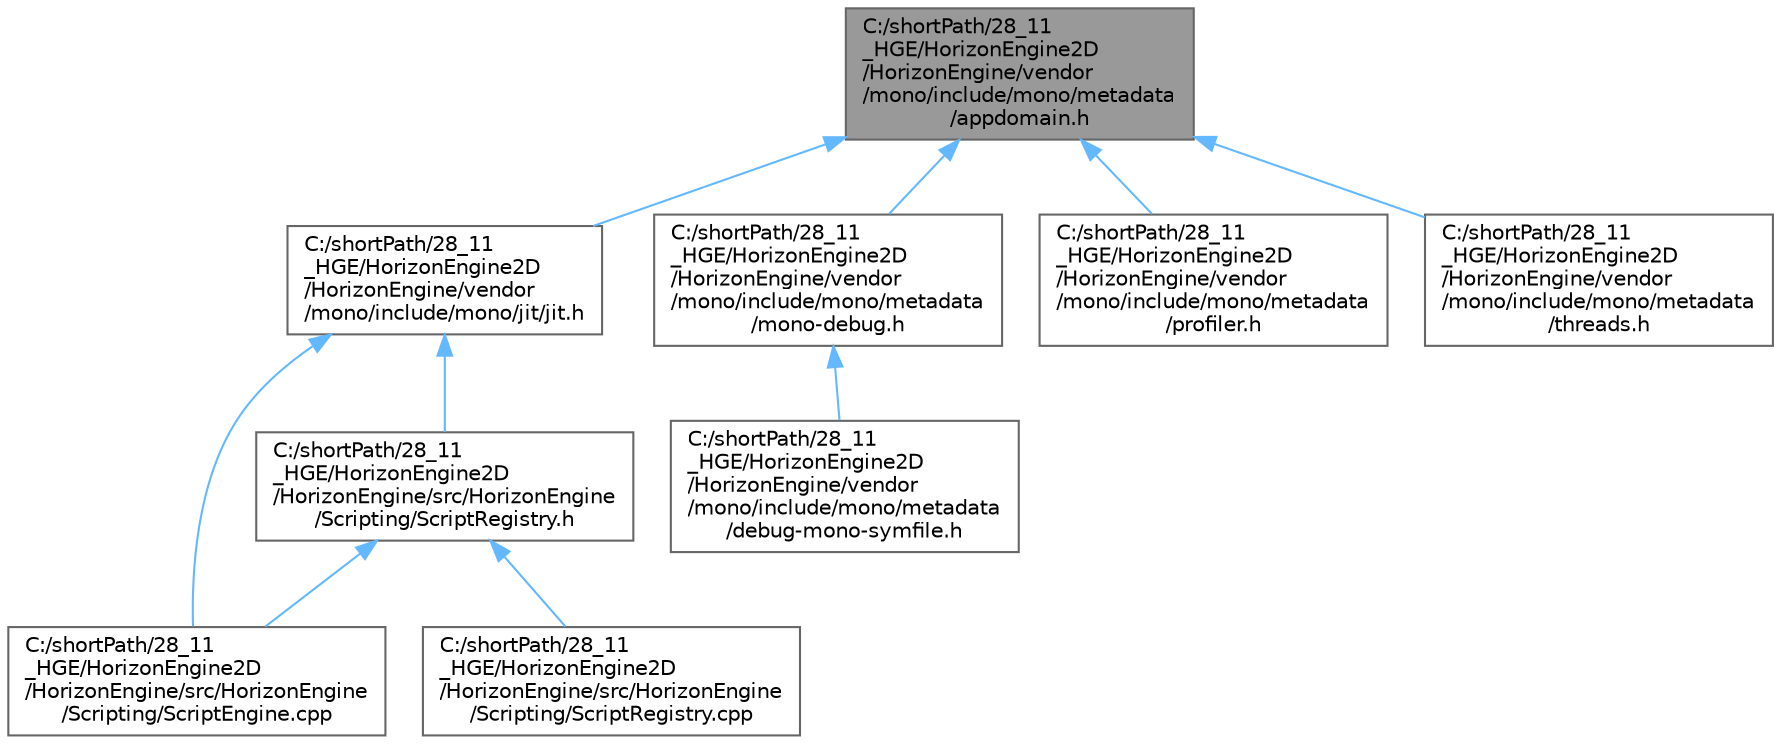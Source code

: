 digraph "C:/shortPath/28_11_HGE/HorizonEngine2D/HorizonEngine/vendor/mono/include/mono/metadata/appdomain.h"
{
 // LATEX_PDF_SIZE
  bgcolor="transparent";
  edge [fontname=Helvetica,fontsize=10,labelfontname=Helvetica,labelfontsize=10];
  node [fontname=Helvetica,fontsize=10,shape=box,height=0.2,width=0.4];
  Node1 [label="C:/shortPath/28_11\l_HGE/HorizonEngine2D\l/HorizonEngine/vendor\l/mono/include/mono/metadata\l/appdomain.h",height=0.2,width=0.4,color="gray40", fillcolor="grey60", style="filled", fontcolor="black",tooltip=" "];
  Node1 -> Node2 [dir="back",color="steelblue1",style="solid"];
  Node2 [label="C:/shortPath/28_11\l_HGE/HorizonEngine2D\l/HorizonEngine/vendor\l/mono/include/mono/jit/jit.h",height=0.2,width=0.4,color="grey40", fillcolor="white", style="filled",URL="$jit_8h.html",tooltip=" "];
  Node2 -> Node3 [dir="back",color="steelblue1",style="solid"];
  Node3 [label="C:/shortPath/28_11\l_HGE/HorizonEngine2D\l/HorizonEngine/src/HorizonEngine\l/Scripting/ScriptEngine.cpp",height=0.2,width=0.4,color="grey40", fillcolor="white", style="filled",URL="$_script_engine_8cpp.html",tooltip=" "];
  Node2 -> Node4 [dir="back",color="steelblue1",style="solid"];
  Node4 [label="C:/shortPath/28_11\l_HGE/HorizonEngine2D\l/HorizonEngine/src/HorizonEngine\l/Scripting/ScriptRegistry.h",height=0.2,width=0.4,color="grey40", fillcolor="white", style="filled",URL="$_script_registry_8h.html",tooltip=" "];
  Node4 -> Node3 [dir="back",color="steelblue1",style="solid"];
  Node4 -> Node5 [dir="back",color="steelblue1",style="solid"];
  Node5 [label="C:/shortPath/28_11\l_HGE/HorizonEngine2D\l/HorizonEngine/src/HorizonEngine\l/Scripting/ScriptRegistry.cpp",height=0.2,width=0.4,color="grey40", fillcolor="white", style="filled",URL="$_script_registry_8cpp.html",tooltip=" "];
  Node1 -> Node6 [dir="back",color="steelblue1",style="solid"];
  Node6 [label="C:/shortPath/28_11\l_HGE/HorizonEngine2D\l/HorizonEngine/vendor\l/mono/include/mono/metadata\l/mono-debug.h",height=0.2,width=0.4,color="grey40", fillcolor="white", style="filled",URL="$mono-debug_8h.html",tooltip=" "];
  Node6 -> Node7 [dir="back",color="steelblue1",style="solid"];
  Node7 [label="C:/shortPath/28_11\l_HGE/HorizonEngine2D\l/HorizonEngine/vendor\l/mono/include/mono/metadata\l/debug-mono-symfile.h",height=0.2,width=0.4,color="grey40", fillcolor="white", style="filled",URL="$debug-mono-symfile_8h.html",tooltip=" "];
  Node1 -> Node8 [dir="back",color="steelblue1",style="solid"];
  Node8 [label="C:/shortPath/28_11\l_HGE/HorizonEngine2D\l/HorizonEngine/vendor\l/mono/include/mono/metadata\l/profiler.h",height=0.2,width=0.4,color="grey40", fillcolor="white", style="filled",URL="$profiler_8h.html",tooltip=" "];
  Node1 -> Node9 [dir="back",color="steelblue1",style="solid"];
  Node9 [label="C:/shortPath/28_11\l_HGE/HorizonEngine2D\l/HorizonEngine/vendor\l/mono/include/mono/metadata\l/threads.h",height=0.2,width=0.4,color="grey40", fillcolor="white", style="filled",URL="$threads_8h.html",tooltip=" "];
}
